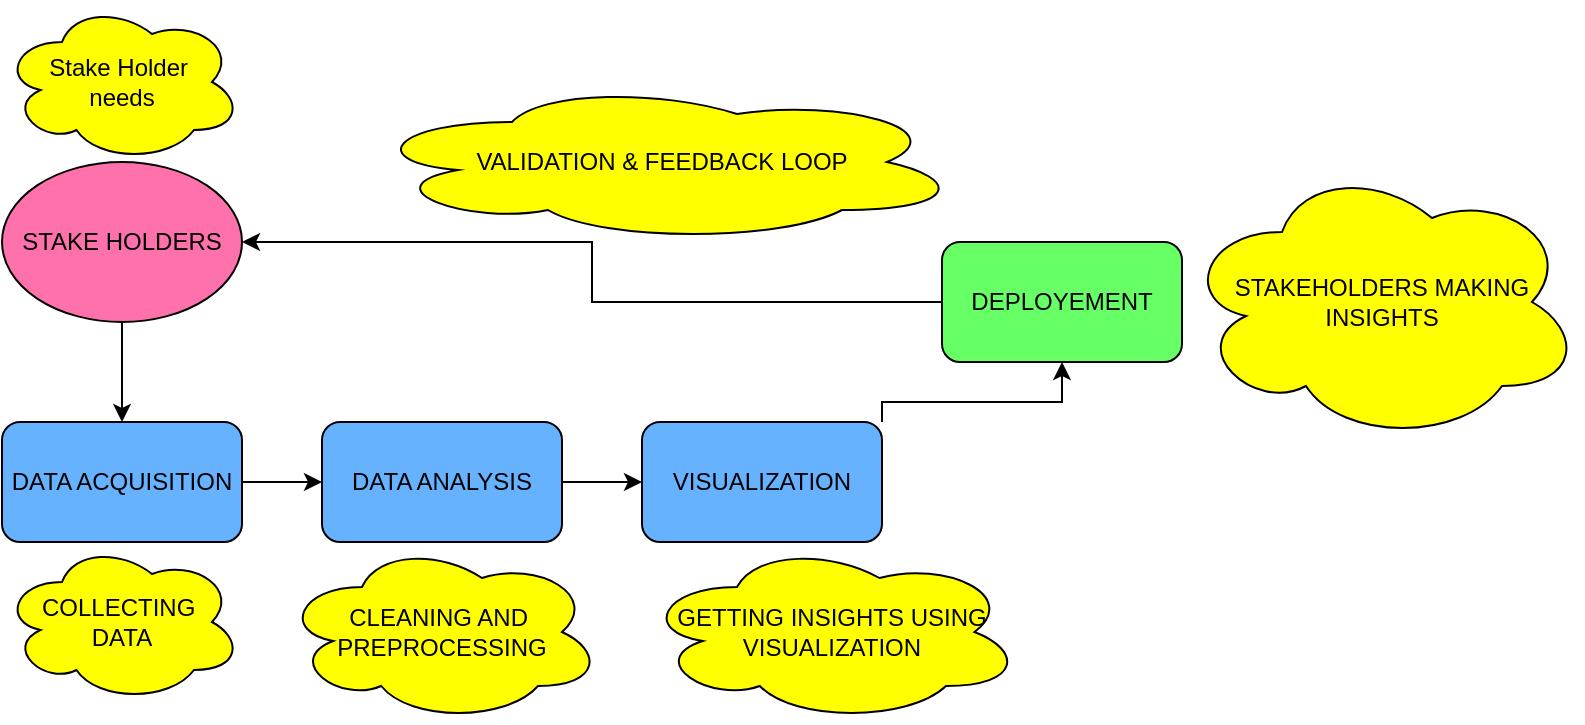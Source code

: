 <mxfile version="26.0.16">
  <diagram name="Page-1" id="O4VQYFIOuapUG5SdJrEE">
    <mxGraphModel dx="1050" dy="530" grid="1" gridSize="10" guides="1" tooltips="1" connect="1" arrows="1" fold="1" page="1" pageScale="1" pageWidth="850" pageHeight="1100" math="0" shadow="0">
      <root>
        <mxCell id="0" />
        <mxCell id="1" parent="0" />
        <mxCell id="G6Ie47jSdxp5BpZoAiIq-4" style="edgeStyle=orthogonalEdgeStyle;rounded=0;orthogonalLoop=1;jettySize=auto;html=1;exitX=0.5;exitY=1;exitDx=0;exitDy=0;entryX=0.5;entryY=0;entryDx=0;entryDy=0;" edge="1" parent="1" source="G6Ie47jSdxp5BpZoAiIq-1" target="G6Ie47jSdxp5BpZoAiIq-2">
          <mxGeometry relative="1" as="geometry" />
        </mxCell>
        <mxCell id="G6Ie47jSdxp5BpZoAiIq-1" value="STAKE HOLDERS" style="ellipse;whiteSpace=wrap;html=1;fillColor=light-dark(#FF71AB,var(--ge-dark-color, #121212));" vertex="1" parent="1">
          <mxGeometry x="160" y="140" width="120" height="80" as="geometry" />
        </mxCell>
        <mxCell id="G6Ie47jSdxp5BpZoAiIq-8" style="edgeStyle=orthogonalEdgeStyle;rounded=0;orthogonalLoop=1;jettySize=auto;html=1;exitX=1;exitY=0.5;exitDx=0;exitDy=0;" edge="1" parent="1" source="G6Ie47jSdxp5BpZoAiIq-2" target="G6Ie47jSdxp5BpZoAiIq-3">
          <mxGeometry relative="1" as="geometry" />
        </mxCell>
        <mxCell id="G6Ie47jSdxp5BpZoAiIq-2" value="DATA ACQUISITION" style="rounded=1;whiteSpace=wrap;html=1;fillColor=light-dark(#66B2FF,var(--ge-dark-color, #121212));" vertex="1" parent="1">
          <mxGeometry x="160" y="270" width="120" height="60" as="geometry" />
        </mxCell>
        <mxCell id="G6Ie47jSdxp5BpZoAiIq-9" style="edgeStyle=orthogonalEdgeStyle;rounded=0;orthogonalLoop=1;jettySize=auto;html=1;exitX=1;exitY=0.5;exitDx=0;exitDy=0;" edge="1" parent="1" source="G6Ie47jSdxp5BpZoAiIq-3" target="G6Ie47jSdxp5BpZoAiIq-6">
          <mxGeometry relative="1" as="geometry" />
        </mxCell>
        <mxCell id="G6Ie47jSdxp5BpZoAiIq-3" value="DATA ANALYSIS" style="rounded=1;whiteSpace=wrap;html=1;fillColor=light-dark(#66B2FF,var(--ge-dark-color, #121212));" vertex="1" parent="1">
          <mxGeometry x="320" y="270" width="120" height="60" as="geometry" />
        </mxCell>
        <mxCell id="G6Ie47jSdxp5BpZoAiIq-11" style="edgeStyle=orthogonalEdgeStyle;rounded=0;orthogonalLoop=1;jettySize=auto;html=1;exitX=1;exitY=0;exitDx=0;exitDy=0;" edge="1" parent="1" source="G6Ie47jSdxp5BpZoAiIq-6" target="G6Ie47jSdxp5BpZoAiIq-10">
          <mxGeometry relative="1" as="geometry">
            <Array as="points">
              <mxPoint x="600" y="260" />
              <mxPoint x="690" y="260" />
            </Array>
          </mxGeometry>
        </mxCell>
        <mxCell id="G6Ie47jSdxp5BpZoAiIq-6" value="VISUALIZATION" style="rounded=1;whiteSpace=wrap;html=1;fillColor=light-dark(#66B2FF,var(--ge-dark-color, #121212));" vertex="1" parent="1">
          <mxGeometry x="480" y="270" width="120" height="60" as="geometry" />
        </mxCell>
        <mxCell id="G6Ie47jSdxp5BpZoAiIq-14" style="edgeStyle=orthogonalEdgeStyle;rounded=0;orthogonalLoop=1;jettySize=auto;html=1;" edge="1" parent="1" source="G6Ie47jSdxp5BpZoAiIq-10" target="G6Ie47jSdxp5BpZoAiIq-1">
          <mxGeometry relative="1" as="geometry">
            <mxPoint x="690" y="140" as="targetPoint" />
          </mxGeometry>
        </mxCell>
        <mxCell id="G6Ie47jSdxp5BpZoAiIq-10" value="DEPLOYEMENT" style="rounded=1;whiteSpace=wrap;html=1;fillColor=light-dark(#66FF66,var(--ge-dark-color, #121212));" vertex="1" parent="1">
          <mxGeometry x="630" y="180" width="120" height="60" as="geometry" />
        </mxCell>
        <mxCell id="G6Ie47jSdxp5BpZoAiIq-15" value="Stake Holder&amp;nbsp;&lt;div&gt;needs&lt;/div&gt;" style="ellipse;shape=cloud;whiteSpace=wrap;html=1;fillColor=light-dark(#FFFF00,var(--ge-dark-color, #121212));" vertex="1" parent="1">
          <mxGeometry x="160" y="60" width="120" height="80" as="geometry" />
        </mxCell>
        <mxCell id="G6Ie47jSdxp5BpZoAiIq-16" value="COLLECTING&amp;nbsp;&lt;div&gt;DATA&lt;/div&gt;" style="ellipse;shape=cloud;whiteSpace=wrap;html=1;fillColor=light-dark(#FFFF00,#000000);" vertex="1" parent="1">
          <mxGeometry x="160" y="330" width="120" height="80" as="geometry" />
        </mxCell>
        <mxCell id="G6Ie47jSdxp5BpZoAiIq-17" value="CLEANING AND&amp;nbsp;&lt;div&gt;PREPROCESSING&lt;/div&gt;" style="ellipse;shape=cloud;whiteSpace=wrap;html=1;fillColor=light-dark(#FFFF00,var(--ge-dark-color, #121212));" vertex="1" parent="1">
          <mxGeometry x="300" y="330" width="160" height="90" as="geometry" />
        </mxCell>
        <mxCell id="G6Ie47jSdxp5BpZoAiIq-18" value="GETTING INSIGHTS USING VISUALIZATION" style="ellipse;shape=cloud;whiteSpace=wrap;html=1;fillColor=light-dark(#FFFF00,var(--ge-dark-color, #121212));" vertex="1" parent="1">
          <mxGeometry x="480" y="330" width="190" height="90" as="geometry" />
        </mxCell>
        <mxCell id="G6Ie47jSdxp5BpZoAiIq-19" value="VALIDATION &amp;amp; FEEDBACK LOOP" style="ellipse;shape=cloud;whiteSpace=wrap;html=1;fillColor=light-dark(#FFFF00,var(--ge-dark-color, #121212));" vertex="1" parent="1">
          <mxGeometry x="340" y="100" width="300" height="80" as="geometry" />
        </mxCell>
        <mxCell id="G6Ie47jSdxp5BpZoAiIq-20" value="STAKEHOLDERS MAKING INSIGHTS" style="ellipse;shape=cloud;whiteSpace=wrap;html=1;fillColor=light-dark(#FFFF00,var(--ge-dark-color, #121212));" vertex="1" parent="1">
          <mxGeometry x="750" y="140" width="200" height="140" as="geometry" />
        </mxCell>
      </root>
    </mxGraphModel>
  </diagram>
</mxfile>
